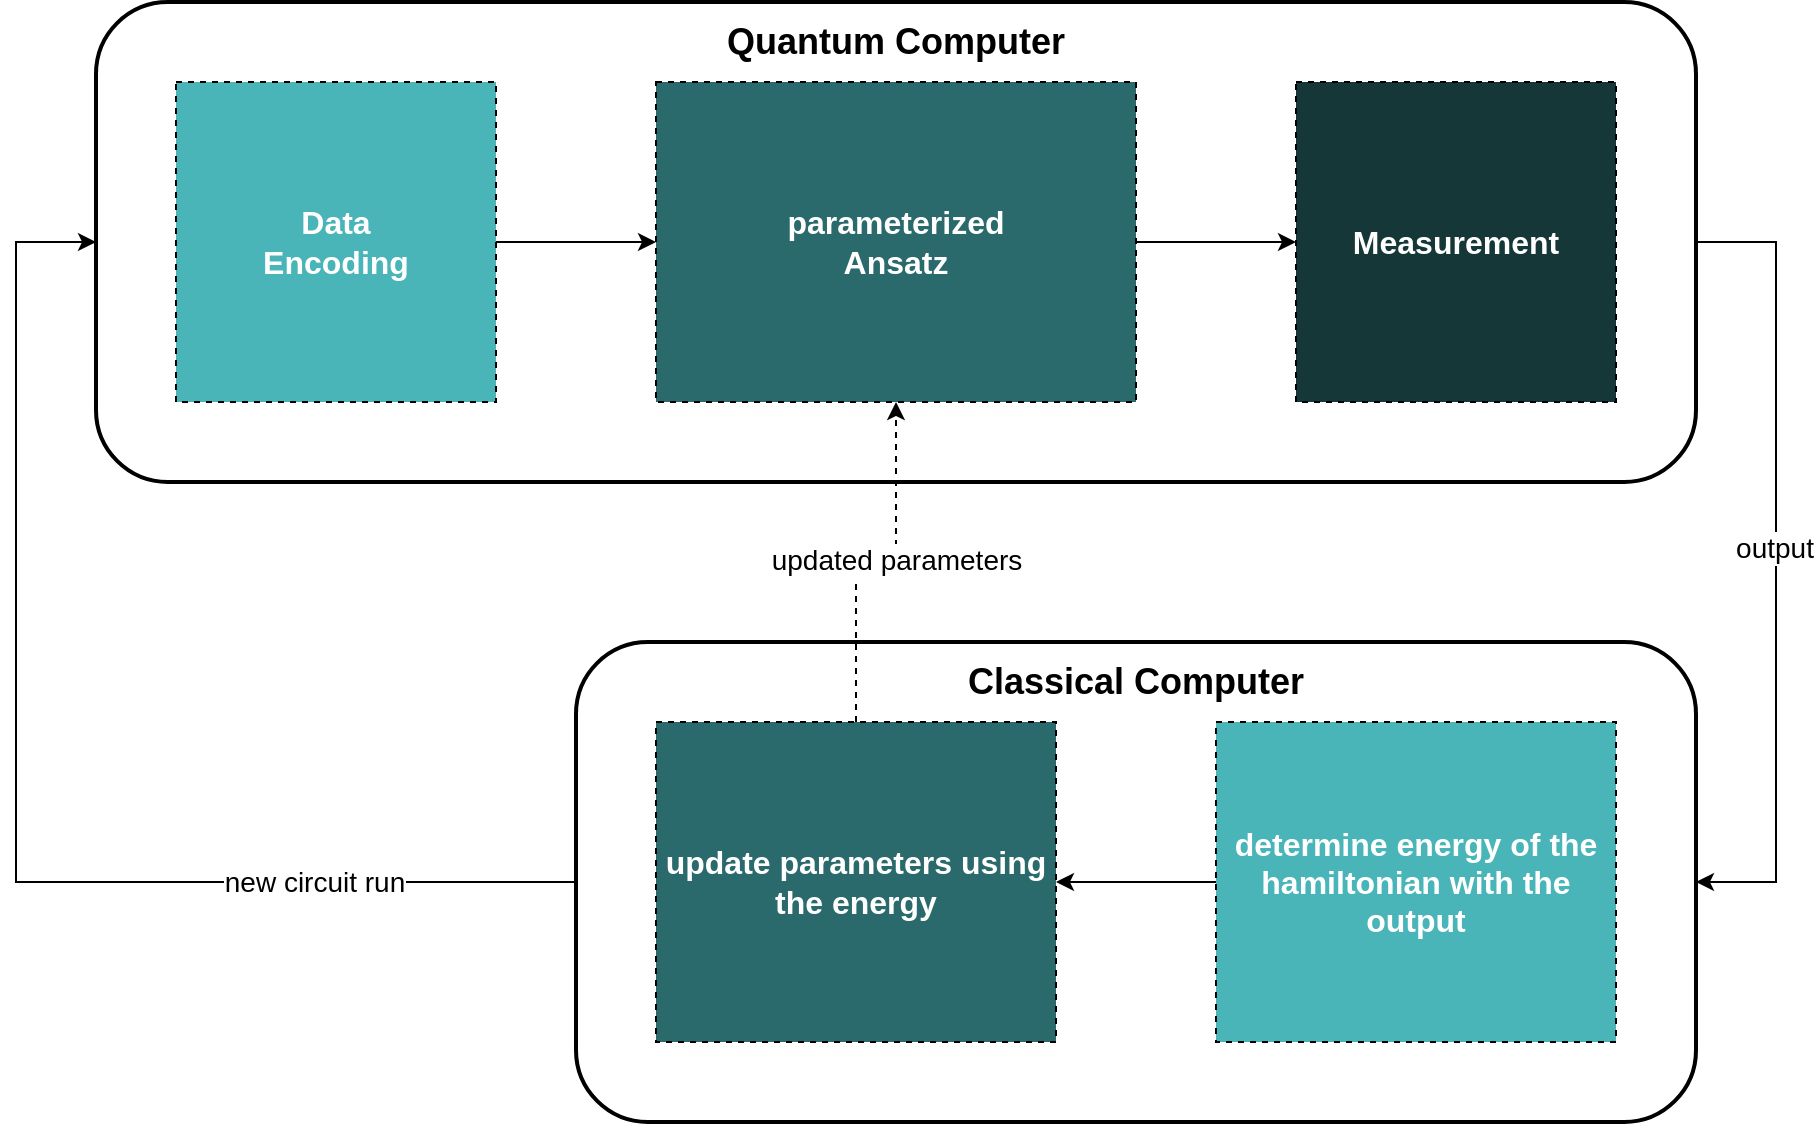 <mxfile version="23.0.2" type="device">
  <diagram name="Seite-1" id="o1G0yW3sDyU6NUB4bunP">
    <mxGraphModel dx="1434" dy="836" grid="1" gridSize="10" guides="1" tooltips="1" connect="1" arrows="1" fold="1" page="1" pageScale="1" pageWidth="1169" pageHeight="827" math="0" shadow="0">
      <root>
        <mxCell id="0" />
        <mxCell id="1" parent="0" />
        <mxCell id="jSV1Rv71hCDDQ9kxh7yO-31" value="" style="group" vertex="1" connectable="0" parent="1">
          <mxGeometry x="40" y="40" width="880" height="560" as="geometry" />
        </mxCell>
        <mxCell id="jSV1Rv71hCDDQ9kxh7yO-3" value="" style="rounded=1;whiteSpace=wrap;html=1;fillColor=none;strokeWidth=2;" vertex="1" parent="jSV1Rv71hCDDQ9kxh7yO-31">
          <mxGeometry x="40" width="800.0" height="240" as="geometry" />
        </mxCell>
        <mxCell id="jSV1Rv71hCDDQ9kxh7yO-1" value="" style="rounded=0;whiteSpace=wrap;html=1;fillColor=#49b5b8;dashed=1;" vertex="1" parent="jSV1Rv71hCDDQ9kxh7yO-31">
          <mxGeometry x="80" y="40" width="160" height="160" as="geometry" />
        </mxCell>
        <mxCell id="jSV1Rv71hCDDQ9kxh7yO-4" value="" style="rounded=0;whiteSpace=wrap;html=1;fillColor=#2b6a6c;dashed=1;" vertex="1" parent="jSV1Rv71hCDDQ9kxh7yO-31">
          <mxGeometry x="320" y="40" width="240.0" height="160" as="geometry" />
        </mxCell>
        <mxCell id="jSV1Rv71hCDDQ9kxh7yO-17" style="edgeStyle=orthogonalEdgeStyle;rounded=0;orthogonalLoop=1;jettySize=auto;html=1;entryX=0;entryY=0.5;entryDx=0;entryDy=0;" edge="1" parent="jSV1Rv71hCDDQ9kxh7yO-31" source="jSV1Rv71hCDDQ9kxh7yO-1" target="jSV1Rv71hCDDQ9kxh7yO-4">
          <mxGeometry relative="1" as="geometry" />
        </mxCell>
        <mxCell id="jSV1Rv71hCDDQ9kxh7yO-5" value="" style="rounded=0;whiteSpace=wrap;html=1;fillColor=#163738;dashed=1;" vertex="1" parent="jSV1Rv71hCDDQ9kxh7yO-31">
          <mxGeometry x="640" y="40" width="160" height="160" as="geometry" />
        </mxCell>
        <mxCell id="jSV1Rv71hCDDQ9kxh7yO-6" value="&lt;b&gt;&lt;font style=&quot;font-size: 18px;&quot;&gt;Quantum Computer&lt;/font&gt;&lt;/b&gt;" style="text;html=1;strokeColor=none;fillColor=none;align=center;verticalAlign=middle;whiteSpace=wrap;rounded=0;" vertex="1" parent="jSV1Rv71hCDDQ9kxh7yO-31">
          <mxGeometry x="80" width="720" height="40" as="geometry" />
        </mxCell>
        <mxCell id="jSV1Rv71hCDDQ9kxh7yO-7" value="" style="endArrow=classic;html=1;rounded=0;entryX=0;entryY=0.5;entryDx=0;entryDy=0;jumpStyle=sharp;exitX=0;exitY=0.5;exitDx=0;exitDy=0;" edge="1" parent="jSV1Rv71hCDDQ9kxh7yO-31" source="jSV1Rv71hCDDQ9kxh7yO-9" target="jSV1Rv71hCDDQ9kxh7yO-3">
          <mxGeometry width="50" height="50" relative="1" as="geometry">
            <mxPoint y="380.0" as="sourcePoint" />
            <mxPoint x="-20" y="120" as="targetPoint" />
            <Array as="points">
              <mxPoint y="440" />
              <mxPoint y="120" />
            </Array>
          </mxGeometry>
        </mxCell>
        <mxCell id="jSV1Rv71hCDDQ9kxh7yO-30" value="new circuit run" style="edgeLabel;html=1;align=center;verticalAlign=middle;resizable=0;points=[];fontSize=14;" vertex="1" connectable="0" parent="jSV1Rv71hCDDQ9kxh7yO-7">
          <mxGeometry x="-0.59" y="2" relative="1" as="geometry">
            <mxPoint y="-2" as="offset" />
          </mxGeometry>
        </mxCell>
        <mxCell id="jSV1Rv71hCDDQ9kxh7yO-9" value="" style="rounded=1;whiteSpace=wrap;html=1;fillColor=none;strokeWidth=2;" vertex="1" parent="jSV1Rv71hCDDQ9kxh7yO-31">
          <mxGeometry x="280" y="320" width="560" height="240" as="geometry" />
        </mxCell>
        <mxCell id="jSV1Rv71hCDDQ9kxh7yO-10" value="" style="rounded=0;whiteSpace=wrap;html=1;fillColor=#49b5b8;dashed=1;" vertex="1" parent="jSV1Rv71hCDDQ9kxh7yO-31">
          <mxGeometry x="600" y="360" width="200.0" height="160" as="geometry" />
        </mxCell>
        <mxCell id="jSV1Rv71hCDDQ9kxh7yO-11" value="" style="endArrow=classic;html=1;rounded=0;entryX=1;entryY=0.5;entryDx=0;entryDy=0;jumpStyle=sharp;exitX=1;exitY=0.5;exitDx=0;exitDy=0;" edge="1" parent="jSV1Rv71hCDDQ9kxh7yO-31" source="jSV1Rv71hCDDQ9kxh7yO-3" target="jSV1Rv71hCDDQ9kxh7yO-9">
          <mxGeometry width="50" height="50" relative="1" as="geometry">
            <mxPoint x="60.0" y="420" as="sourcePoint" />
            <mxPoint x="60.0" y="140" as="targetPoint" />
            <Array as="points">
              <mxPoint x="880" y="120" />
              <mxPoint x="880" y="440" />
            </Array>
          </mxGeometry>
        </mxCell>
        <mxCell id="jSV1Rv71hCDDQ9kxh7yO-28" value="output" style="edgeLabel;html=1;align=center;verticalAlign=middle;resizable=0;points=[];fontSize=14;" vertex="1" connectable="0" parent="jSV1Rv71hCDDQ9kxh7yO-11">
          <mxGeometry x="-0.036" y="-1" relative="1" as="geometry">
            <mxPoint as="offset" />
          </mxGeometry>
        </mxCell>
        <mxCell id="jSV1Rv71hCDDQ9kxh7yO-12" value="&lt;font style=&quot;font-size: 16px;&quot; color=&quot;#ffffff&quot;&gt;&lt;b&gt;Data&lt;br&gt;Encoding&lt;/b&gt;&lt;br&gt;&lt;/font&gt;" style="text;html=1;strokeColor=none;fillColor=none;align=center;verticalAlign=middle;whiteSpace=wrap;rounded=0;" vertex="1" parent="jSV1Rv71hCDDQ9kxh7yO-31">
          <mxGeometry x="80" y="80" width="160" height="80" as="geometry" />
        </mxCell>
        <mxCell id="jSV1Rv71hCDDQ9kxh7yO-14" value="&lt;font color=&quot;#ffffff&quot;&gt;&lt;b&gt;&lt;font style=&quot;font-size: 16px;&quot;&gt;parameterized Ansatz&lt;/font&gt;&lt;/b&gt;&lt;br&gt;&lt;/font&gt;" style="text;html=1;strokeColor=none;fillColor=none;align=center;verticalAlign=middle;whiteSpace=wrap;rounded=0;" vertex="1" parent="jSV1Rv71hCDDQ9kxh7yO-31">
          <mxGeometry x="360" y="80" width="160" height="80" as="geometry" />
        </mxCell>
        <mxCell id="jSV1Rv71hCDDQ9kxh7yO-15" value="&lt;font color=&quot;#ffffff&quot;&gt;&lt;b&gt;&lt;font style=&quot;font-size: 16px;&quot;&gt;Measurement&lt;/font&gt;&lt;/b&gt;&lt;br&gt;&lt;/font&gt;" style="text;html=1;strokeColor=none;fillColor=none;align=center;verticalAlign=middle;whiteSpace=wrap;rounded=0;" vertex="1" parent="jSV1Rv71hCDDQ9kxh7yO-31">
          <mxGeometry x="640" y="80" width="160" height="80" as="geometry" />
        </mxCell>
        <mxCell id="jSV1Rv71hCDDQ9kxh7yO-18" style="edgeStyle=orthogonalEdgeStyle;rounded=0;orthogonalLoop=1;jettySize=auto;html=1;entryX=0;entryY=0.5;entryDx=0;entryDy=0;" edge="1" parent="jSV1Rv71hCDDQ9kxh7yO-31" source="jSV1Rv71hCDDQ9kxh7yO-4" target="jSV1Rv71hCDDQ9kxh7yO-15">
          <mxGeometry relative="1" as="geometry" />
        </mxCell>
        <mxCell id="jSV1Rv71hCDDQ9kxh7yO-23" style="edgeStyle=orthogonalEdgeStyle;rounded=0;orthogonalLoop=1;jettySize=auto;html=1;exitX=0.5;exitY=0;exitDx=0;exitDy=0;dashed=1;" edge="1" parent="jSV1Rv71hCDDQ9kxh7yO-31" source="jSV1Rv71hCDDQ9kxh7yO-20" target="jSV1Rv71hCDDQ9kxh7yO-4">
          <mxGeometry relative="1" as="geometry" />
        </mxCell>
        <mxCell id="jSV1Rv71hCDDQ9kxh7yO-29" value="updated parameters" style="edgeLabel;html=1;align=center;verticalAlign=middle;resizable=0;points=[];fontSize=14;" vertex="1" connectable="0" parent="jSV1Rv71hCDDQ9kxh7yO-23">
          <mxGeometry x="0.129" relative="1" as="geometry">
            <mxPoint as="offset" />
          </mxGeometry>
        </mxCell>
        <mxCell id="jSV1Rv71hCDDQ9kxh7yO-20" value="" style="rounded=0;whiteSpace=wrap;html=1;fillColor=#2b6a6c;dashed=1;" vertex="1" parent="jSV1Rv71hCDDQ9kxh7yO-31">
          <mxGeometry x="320" y="360" width="200.0" height="160" as="geometry" />
        </mxCell>
        <mxCell id="jSV1Rv71hCDDQ9kxh7yO-19" value="&lt;font color=&quot;#ffffff&quot; style=&quot;font-size: 16px;&quot;&gt;&lt;b style=&quot;font-size: 16px;&quot;&gt;determine energy of the hamiltonian with the output&lt;/b&gt;&lt;br style=&quot;font-size: 16px;&quot;&gt;&lt;/font&gt;" style="text;html=1;strokeColor=none;fillColor=none;align=center;verticalAlign=middle;whiteSpace=wrap;rounded=0;fontSize=16;" vertex="1" parent="jSV1Rv71hCDDQ9kxh7yO-31">
          <mxGeometry x="600" y="380.0" width="200.0" height="120" as="geometry" />
        </mxCell>
        <mxCell id="jSV1Rv71hCDDQ9kxh7yO-21" value="&lt;font color=&quot;#ffffff&quot; style=&quot;font-size: 16px;&quot;&gt;&lt;b style=&quot;font-size: 16px;&quot;&gt;update parameters using the energy&lt;/b&gt;&lt;br style=&quot;font-size: 16px;&quot;&gt;&lt;/font&gt;" style="text;html=1;strokeColor=none;fillColor=none;align=center;verticalAlign=middle;whiteSpace=wrap;rounded=0;fontSize=16;" vertex="1" parent="jSV1Rv71hCDDQ9kxh7yO-31">
          <mxGeometry x="320" y="380.0" width="200.0" height="120" as="geometry" />
        </mxCell>
        <mxCell id="jSV1Rv71hCDDQ9kxh7yO-24" style="edgeStyle=orthogonalEdgeStyle;rounded=0;orthogonalLoop=1;jettySize=auto;html=1;exitX=0;exitY=0.5;exitDx=0;exitDy=0;entryX=1;entryY=0.5;entryDx=0;entryDy=0;" edge="1" parent="jSV1Rv71hCDDQ9kxh7yO-31" source="jSV1Rv71hCDDQ9kxh7yO-19" target="jSV1Rv71hCDDQ9kxh7yO-21">
          <mxGeometry relative="1" as="geometry" />
        </mxCell>
        <mxCell id="jSV1Rv71hCDDQ9kxh7yO-25" value="&lt;b&gt;&lt;font style=&quot;font-size: 18px;&quot;&gt;Classical Computer&lt;/font&gt;&lt;/b&gt;" style="text;html=1;strokeColor=none;fillColor=none;align=center;verticalAlign=middle;whiteSpace=wrap;rounded=0;" vertex="1" parent="jSV1Rv71hCDDQ9kxh7yO-31">
          <mxGeometry x="320" y="320" width="480.0" height="40" as="geometry" />
        </mxCell>
      </root>
    </mxGraphModel>
  </diagram>
</mxfile>
